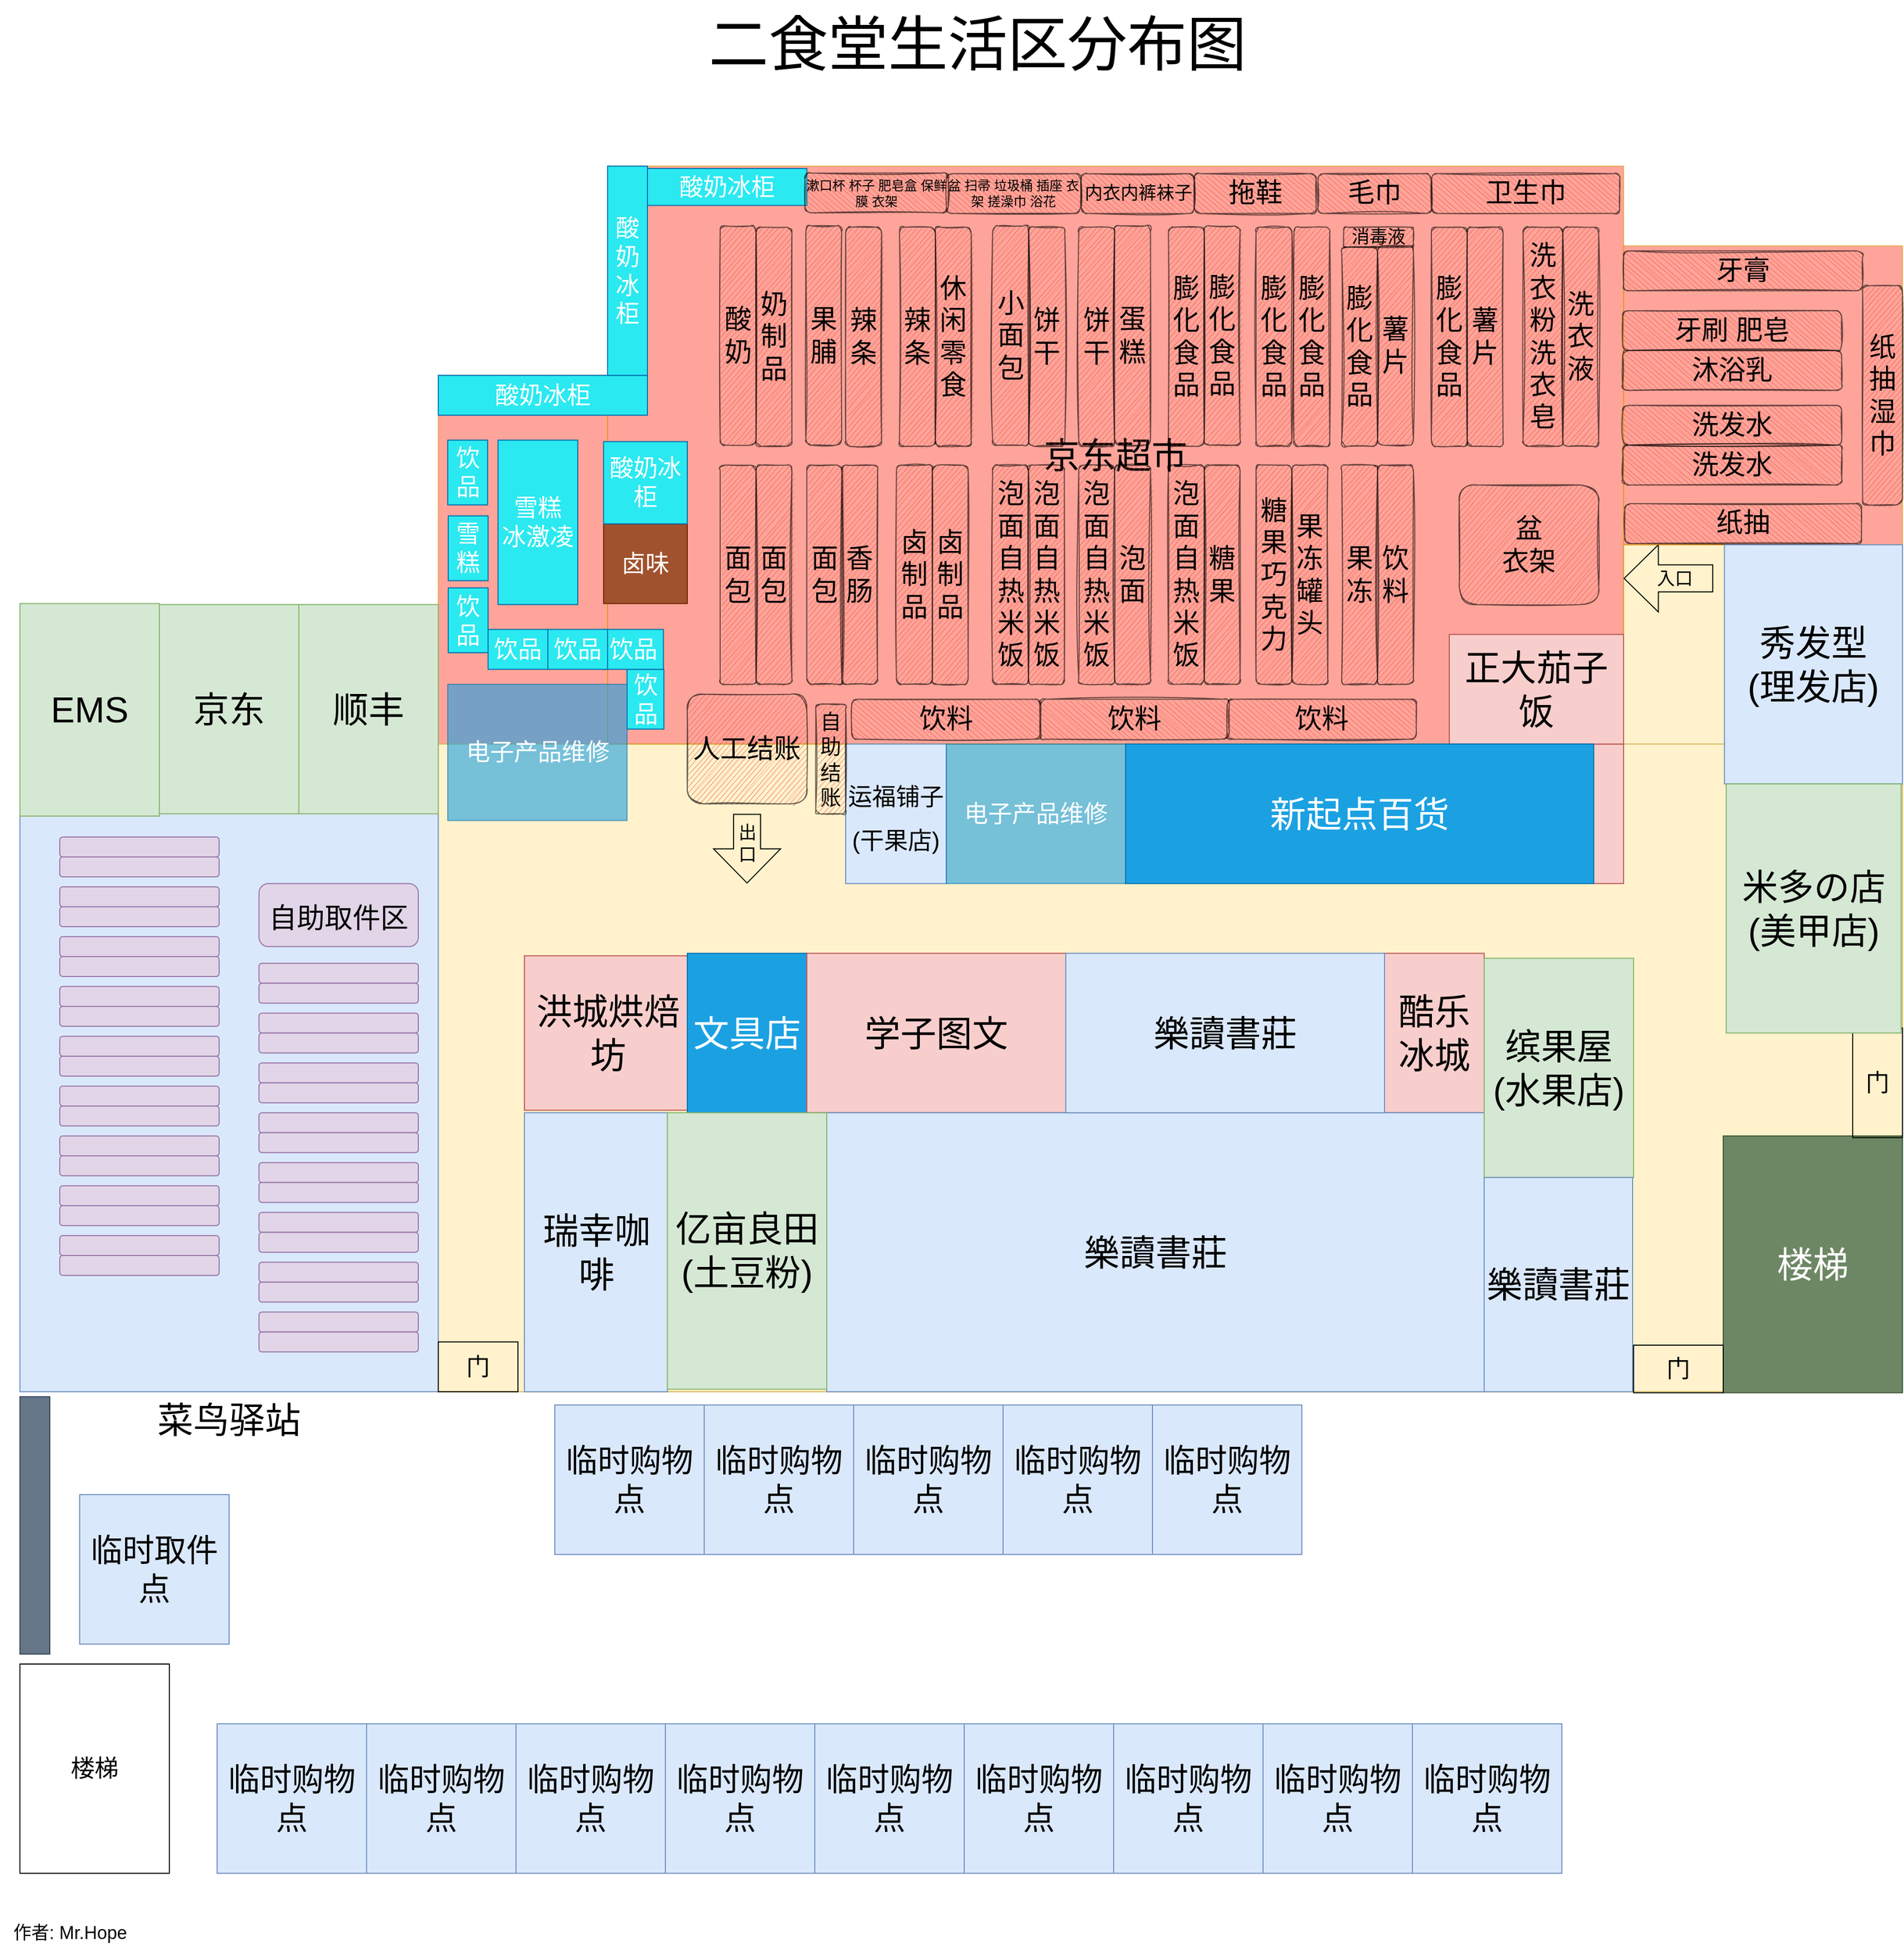 <mxfile version="20.2.7" type="device"><diagram id="ftSBkCilWNvY00WkRWPh" name="第 1 页"><mxGraphModel dx="2418" dy="1368" grid="1" gridSize="10" guides="1" tooltips="1" connect="1" arrows="1" fold="1" page="1" pageScale="1" pageWidth="2000" pageHeight="2000" background="#FFFFFF" math="0" shadow="0"><root><mxCell id="0"/><mxCell id="1" parent="0"/><mxCell id="GO4G7ff1l8cpLPmO6-v7-36" value="" style="rounded=0;whiteSpace=wrap;html=1;fontSize=36;fillColor=#FF6857;strokeColor=#d79b00;opacity=60;" parent="1" vertex="1"><mxGeometry x="480" y="406.72" width="170" height="373.28" as="geometry"/></mxCell><mxCell id="KWFDjnMZD2PbxV3xAg0K-165" value="" style="rounded=0;whiteSpace=wrap;html=1;fillColor=#fff2cc;strokeColor=#d6b656;" parent="1" vertex="1"><mxGeometry x="1670" y="576.72" width="160" height="250" as="geometry"/></mxCell><mxCell id="KWFDjnMZD2PbxV3xAg0K-2" value="" style="rounded=0;whiteSpace=wrap;html=1;fillColor=#fff2cc;strokeColor=#d6b656;" parent="1" vertex="1"><mxGeometry x="480" y="776.72" width="1470" height="650" as="geometry"/></mxCell><mxCell id="KWFDjnMZD2PbxV3xAg0K-3" value="菜鸟驿站" style="rounded=0;whiteSpace=wrap;html=1;fillColor=#dae8fc;strokeColor=#6c8ebf;fontSize=36;labelPosition=center;verticalLabelPosition=bottom;align=center;verticalAlign=top;" parent="1" vertex="1"><mxGeometry x="60" y="640" width="420" height="786.72" as="geometry"/></mxCell><mxCell id="KWFDjnMZD2PbxV3xAg0K-17" value="&lt;font style=&quot;font-size: 28px;&quot;&gt;自助取件区&lt;/font&gt;" style="rounded=1;whiteSpace=wrap;html=1;fontSize=36;fillColor=#e1d5e7;strokeColor=#9673a6;" parent="1" vertex="1"><mxGeometry x="300" y="916.72" width="160" height="63.28" as="geometry"/></mxCell><mxCell id="KWFDjnMZD2PbxV3xAg0K-21" value="" style="rounded=1;whiteSpace=wrap;html=1;fontSize=36;fillColor=#e1d5e7;strokeColor=#9673a6;" parent="1" vertex="1"><mxGeometry x="300" y="996.72" width="160" height="20" as="geometry"/></mxCell><mxCell id="KWFDjnMZD2PbxV3xAg0K-22" value="" style="rounded=1;whiteSpace=wrap;html=1;fontSize=36;fillColor=#e1d5e7;strokeColor=#9673a6;" parent="1" vertex="1"><mxGeometry x="300" y="1016.72" width="160" height="20" as="geometry"/></mxCell><mxCell id="KWFDjnMZD2PbxV3xAg0K-23" value="" style="rounded=1;whiteSpace=wrap;html=1;fontSize=36;fillColor=#e1d5e7;strokeColor=#9673a6;" parent="1" vertex="1"><mxGeometry x="300" y="1046.72" width="160" height="20" as="geometry"/></mxCell><mxCell id="KWFDjnMZD2PbxV3xAg0K-24" value="" style="rounded=1;whiteSpace=wrap;html=1;fontSize=36;fillColor=#e1d5e7;strokeColor=#9673a6;" parent="1" vertex="1"><mxGeometry x="300" y="1066.72" width="160" height="20" as="geometry"/></mxCell><mxCell id="KWFDjnMZD2PbxV3xAg0K-25" value="" style="rounded=1;whiteSpace=wrap;html=1;fontSize=36;fillColor=#e1d5e7;strokeColor=#9673a6;" parent="1" vertex="1"><mxGeometry x="300" y="1096.72" width="160" height="20" as="geometry"/></mxCell><mxCell id="KWFDjnMZD2PbxV3xAg0K-26" value="" style="rounded=1;whiteSpace=wrap;html=1;fontSize=36;fillColor=#e1d5e7;strokeColor=#9673a6;" parent="1" vertex="1"><mxGeometry x="300" y="1116.72" width="160" height="20" as="geometry"/></mxCell><mxCell id="KWFDjnMZD2PbxV3xAg0K-29" value="" style="rounded=1;whiteSpace=wrap;html=1;fontSize=36;fillColor=#e1d5e7;strokeColor=#9673a6;" parent="1" vertex="1"><mxGeometry x="300" y="1146.72" width="160" height="20" as="geometry"/></mxCell><mxCell id="KWFDjnMZD2PbxV3xAg0K-30" value="" style="rounded=1;whiteSpace=wrap;html=1;fontSize=36;fillColor=#e1d5e7;strokeColor=#9673a6;" parent="1" vertex="1"><mxGeometry x="300" y="1166.72" width="160" height="20" as="geometry"/></mxCell><mxCell id="KWFDjnMZD2PbxV3xAg0K-33" value="京东" style="rounded=0;whiteSpace=wrap;html=1;fontSize=36;fillColor=#d5e8d4;strokeColor=#82b366;" parent="1" vertex="1"><mxGeometry x="200" y="636.72" width="140" height="210" as="geometry"/></mxCell><mxCell id="KWFDjnMZD2PbxV3xAg0K-34" value="顺丰" style="rounded=0;whiteSpace=wrap;html=1;fontSize=36;fillColor=#d5e8d4;strokeColor=#82b366;" parent="1" vertex="1"><mxGeometry x="340" y="636.72" width="140" height="210" as="geometry"/></mxCell><mxCell id="KWFDjnMZD2PbxV3xAg0K-36" value="洪城烘焙坊" style="rounded=0;whiteSpace=wrap;html=1;fontSize=36;fillColor=#f8cecc;strokeColor=#b85450;" parent="1" vertex="1"><mxGeometry x="566.5" y="989.22" width="167" height="155" as="geometry"/></mxCell><mxCell id="KWFDjnMZD2PbxV3xAg0K-37" value="瑞幸咖啡" style="rounded=0;whiteSpace=wrap;html=1;fontSize=36;fillColor=#dae8fc;strokeColor=#6c8ebf;" parent="1" vertex="1"><mxGeometry x="566.5" y="1146.72" width="143.5" height="280" as="geometry"/></mxCell><mxCell id="KWFDjnMZD2PbxV3xAg0K-38" value="京东超市" style="rounded=0;whiteSpace=wrap;html=1;fontSize=36;fillColor=#FF6857;strokeColor=#d79b00;opacity=60;" parent="1" vertex="1"><mxGeometry x="650" y="196.72" width="1020" height="580" as="geometry"/></mxCell><mxCell id="KWFDjnMZD2PbxV3xAg0K-39" value="" style="shape=flexArrow;endArrow=classic;html=1;rounded=0;fontSize=36;endWidth=39.259;endSize=11.121;width=27.083;" parent="1" edge="1"><mxGeometry width="50" height="50" relative="1" as="geometry"><mxPoint x="1760" y="610.47" as="sourcePoint"/><mxPoint x="1670" y="610.47" as="targetPoint"/></mxGeometry></mxCell><mxCell id="KWFDjnMZD2PbxV3xAg0K-41" value="入口" style="edgeLabel;html=1;align=center;verticalAlign=middle;resizable=0;points=[];fontSize=18;labelBackgroundColor=none;" parent="KWFDjnMZD2PbxV3xAg0K-39" vertex="1" connectable="0"><mxGeometry x="0.305" relative="1" as="geometry"><mxPoint x="19" as="offset"/></mxGeometry></mxCell><mxCell id="KWFDjnMZD2PbxV3xAg0K-42" value="" style="shape=flexArrow;endArrow=classic;html=1;rounded=0;fontSize=36;endWidth=39.259;endSize=11.121;width=27.083;labelBackgroundColor=none;" parent="1" edge="1"><mxGeometry width="50" height="50" relative="1" as="geometry"><mxPoint x="790" y="846.72" as="sourcePoint"/><mxPoint x="790" y="916.72" as="targetPoint"/></mxGeometry></mxCell><mxCell id="KWFDjnMZD2PbxV3xAg0K-44" value="出&lt;br&gt;口" style="edgeLabel;html=1;align=center;verticalAlign=middle;resizable=0;points=[];fontSize=18;labelBackgroundColor=none;" parent="KWFDjnMZD2PbxV3xAg0K-42" vertex="1" connectable="0"><mxGeometry x="-0.491" y="2" relative="1" as="geometry"><mxPoint x="-2" y="12" as="offset"/></mxGeometry></mxCell><mxCell id="KWFDjnMZD2PbxV3xAg0K-47" value="EMS" style="rounded=0;whiteSpace=wrap;html=1;fontSize=36;fillColor=#d5e8d4;strokeColor=#82b366;" parent="1" vertex="1"><mxGeometry x="60" y="635.72" width="140" height="213.28" as="geometry"/></mxCell><mxCell id="KWFDjnMZD2PbxV3xAg0K-49" value="" style="rounded=1;whiteSpace=wrap;html=1;fontSize=36;fillColor=#e1d5e7;strokeColor=#9673a6;" parent="1" vertex="1"><mxGeometry x="300" y="1196.72" width="160" height="20" as="geometry"/></mxCell><mxCell id="KWFDjnMZD2PbxV3xAg0K-50" value="" style="rounded=1;whiteSpace=wrap;html=1;fontSize=36;fillColor=#e1d5e7;strokeColor=#9673a6;" parent="1" vertex="1"><mxGeometry x="300" y="1216.72" width="160" height="20" as="geometry"/></mxCell><mxCell id="KWFDjnMZD2PbxV3xAg0K-51" value="" style="rounded=1;whiteSpace=wrap;html=1;fontSize=36;fillColor=#e1d5e7;strokeColor=#9673a6;" parent="1" vertex="1"><mxGeometry x="300" y="1246.72" width="160" height="20" as="geometry"/></mxCell><mxCell id="KWFDjnMZD2PbxV3xAg0K-52" value="" style="rounded=1;whiteSpace=wrap;html=1;fontSize=36;fillColor=#e1d5e7;strokeColor=#9673a6;" parent="1" vertex="1"><mxGeometry x="300" y="1266.72" width="160" height="20" as="geometry"/></mxCell><mxCell id="KWFDjnMZD2PbxV3xAg0K-53" value="" style="rounded=1;whiteSpace=wrap;html=1;fontSize=36;fillColor=#e1d5e7;strokeColor=#9673a6;" parent="1" vertex="1"><mxGeometry x="300" y="1296.72" width="160" height="20" as="geometry"/></mxCell><mxCell id="KWFDjnMZD2PbxV3xAg0K-54" value="" style="rounded=1;whiteSpace=wrap;html=1;fontSize=36;fillColor=#e1d5e7;strokeColor=#9673a6;" parent="1" vertex="1"><mxGeometry x="300" y="1316.72" width="160" height="20" as="geometry"/></mxCell><mxCell id="KWFDjnMZD2PbxV3xAg0K-76" value="" style="rounded=1;whiteSpace=wrap;html=1;fontSize=36;fillColor=#e1d5e7;strokeColor=#9673a6;" parent="1" vertex="1"><mxGeometry x="300" y="1346.72" width="160" height="20" as="geometry"/></mxCell><mxCell id="KWFDjnMZD2PbxV3xAg0K-77" value="" style="rounded=1;whiteSpace=wrap;html=1;fontSize=36;fillColor=#e1d5e7;strokeColor=#9673a6;" parent="1" vertex="1"><mxGeometry x="300" y="1366.72" width="160" height="20" as="geometry"/></mxCell><mxCell id="KWFDjnMZD2PbxV3xAg0K-79" value="" style="rounded=1;whiteSpace=wrap;html=1;fontSize=36;fillColor=#e1d5e7;strokeColor=#9673a6;" parent="1" vertex="1"><mxGeometry x="100" y="870" width="160" height="20" as="geometry"/></mxCell><mxCell id="KWFDjnMZD2PbxV3xAg0K-80" value="" style="rounded=1;whiteSpace=wrap;html=1;fontSize=36;fillColor=#e1d5e7;strokeColor=#9673a6;" parent="1" vertex="1"><mxGeometry x="100" y="890" width="160" height="20" as="geometry"/></mxCell><mxCell id="KWFDjnMZD2PbxV3xAg0K-81" value="" style="rounded=1;whiteSpace=wrap;html=1;fontSize=36;fillColor=#e1d5e7;strokeColor=#9673a6;" parent="1" vertex="1"><mxGeometry x="100" y="920" width="160" height="20" as="geometry"/></mxCell><mxCell id="KWFDjnMZD2PbxV3xAg0K-82" value="" style="rounded=1;whiteSpace=wrap;html=1;fontSize=36;fillColor=#e1d5e7;strokeColor=#9673a6;" parent="1" vertex="1"><mxGeometry x="100" y="970" width="160" height="20" as="geometry"/></mxCell><mxCell id="KWFDjnMZD2PbxV3xAg0K-83" value="" style="rounded=1;whiteSpace=wrap;html=1;fontSize=36;fillColor=#e1d5e7;strokeColor=#9673a6;" parent="1" vertex="1"><mxGeometry x="100" y="990" width="160" height="20" as="geometry"/></mxCell><mxCell id="KWFDjnMZD2PbxV3xAg0K-84" value="" style="rounded=1;whiteSpace=wrap;html=1;fontSize=36;fillColor=#e1d5e7;strokeColor=#9673a6;" parent="1" vertex="1"><mxGeometry x="100" y="1020" width="160" height="20" as="geometry"/></mxCell><mxCell id="KWFDjnMZD2PbxV3xAg0K-85" value="" style="rounded=1;whiteSpace=wrap;html=1;fontSize=36;fillColor=#e1d5e7;strokeColor=#9673a6;" parent="1" vertex="1"><mxGeometry x="100" y="1040" width="160" height="20" as="geometry"/></mxCell><mxCell id="KWFDjnMZD2PbxV3xAg0K-86" value="" style="rounded=1;whiteSpace=wrap;html=1;fontSize=36;fillColor=#e1d5e7;strokeColor=#9673a6;" parent="1" vertex="1"><mxGeometry x="100" y="1070" width="160" height="20" as="geometry"/></mxCell><mxCell id="KWFDjnMZD2PbxV3xAg0K-87" value="" style="rounded=1;whiteSpace=wrap;html=1;fontSize=36;fillColor=#e1d5e7;strokeColor=#9673a6;" parent="1" vertex="1"><mxGeometry x="100" y="1090" width="160" height="20" as="geometry"/></mxCell><mxCell id="KWFDjnMZD2PbxV3xAg0K-89" value="" style="rounded=1;whiteSpace=wrap;html=1;fontSize=36;fillColor=#e1d5e7;strokeColor=#9673a6;" parent="1" vertex="1"><mxGeometry x="100" y="940" width="160" height="20" as="geometry"/></mxCell><mxCell id="KWFDjnMZD2PbxV3xAg0K-90" value="" style="rounded=1;whiteSpace=wrap;html=1;fontSize=36;fillColor=#e1d5e7;strokeColor=#9673a6;" parent="1" vertex="1"><mxGeometry x="100" y="1120" width="160" height="20" as="geometry"/></mxCell><mxCell id="KWFDjnMZD2PbxV3xAg0K-91" value="" style="rounded=1;whiteSpace=wrap;html=1;fontSize=36;fillColor=#e1d5e7;strokeColor=#9673a6;" parent="1" vertex="1"><mxGeometry x="100" y="1140" width="160" height="20" as="geometry"/></mxCell><mxCell id="KWFDjnMZD2PbxV3xAg0K-92" value="" style="rounded=1;whiteSpace=wrap;html=1;fontSize=36;fillColor=#e1d5e7;strokeColor=#9673a6;" parent="1" vertex="1"><mxGeometry x="100" y="1170" width="160" height="20" as="geometry"/></mxCell><mxCell id="KWFDjnMZD2PbxV3xAg0K-93" value="" style="rounded=1;whiteSpace=wrap;html=1;fontSize=36;fillColor=#e1d5e7;strokeColor=#9673a6;" parent="1" vertex="1"><mxGeometry x="100" y="1190" width="160" height="20" as="geometry"/></mxCell><mxCell id="KWFDjnMZD2PbxV3xAg0K-94" value="" style="rounded=1;whiteSpace=wrap;html=1;fontSize=36;fillColor=#e1d5e7;strokeColor=#9673a6;" parent="1" vertex="1"><mxGeometry x="100" y="1220" width="160" height="20" as="geometry"/></mxCell><mxCell id="KWFDjnMZD2PbxV3xAg0K-95" value="" style="rounded=1;whiteSpace=wrap;html=1;fontSize=36;fillColor=#e1d5e7;strokeColor=#9673a6;" parent="1" vertex="1"><mxGeometry x="100" y="1240" width="160" height="20" as="geometry"/></mxCell><mxCell id="KWFDjnMZD2PbxV3xAg0K-96" value="" style="rounded=1;whiteSpace=wrap;html=1;fontSize=36;fillColor=#e1d5e7;strokeColor=#9673a6;" parent="1" vertex="1"><mxGeometry x="100" y="1270" width="160" height="20" as="geometry"/></mxCell><mxCell id="KWFDjnMZD2PbxV3xAg0K-97" value="" style="rounded=1;whiteSpace=wrap;html=1;fontSize=36;fillColor=#e1d5e7;strokeColor=#9673a6;" parent="1" vertex="1"><mxGeometry x="100" y="1290" width="160" height="20" as="geometry"/></mxCell><mxCell id="KWFDjnMZD2PbxV3xAg0K-117" value="&lt;font style=&quot;font-size: 18px;&quot;&gt;消毒液&lt;/font&gt;" style="rounded=1;whiteSpace=wrap;html=1;shadow=0;glass=0;sketch=1;fillStyle=auto;fontSize=18;fontColor=none;fillColor=#E85642;gradientColor=none;opacity=60;" parent="1" vertex="1"><mxGeometry x="1389" y="257.97" width="70" height="20" as="geometry"/></mxCell><mxCell id="KWFDjnMZD2PbxV3xAg0K-118" value="膨化食品" style="rounded=1;whiteSpace=wrap;html=1;shadow=0;glass=0;sketch=1;fillStyle=auto;fontSize=27;fontColor=none;fillColor=#E85642;gradientColor=none;opacity=60;" parent="1" vertex="1"><mxGeometry x="1301" y="257.97" width="36" height="220" as="geometry"/></mxCell><mxCell id="KWFDjnMZD2PbxV3xAg0K-128" value="" style="rounded=0;whiteSpace=wrap;html=1;fontSize=36;fillColor=#FF6857;strokeColor=#d79b00;opacity=60;" parent="1" vertex="1"><mxGeometry x="1670" y="276.72" width="280" height="300" as="geometry"/></mxCell><mxCell id="KWFDjnMZD2PbxV3xAg0K-131" value="纸抽" style="rounded=1;whiteSpace=wrap;html=1;shadow=0;glass=0;sketch=1;fillStyle=auto;fontSize=27;fontColor=none;fillColor=#E85642;gradientColor=none;opacity=60;rotation=90;horizontal=0;" parent="1" vertex="1"><mxGeometry x="1770" y="436.72" width="40" height="237.5" as="geometry"/></mxCell><mxCell id="KWFDjnMZD2PbxV3xAg0K-133" value="牙膏" style="rounded=1;whiteSpace=wrap;html=1;shadow=0;glass=0;sketch=1;fillStyle=auto;fontSize=27;fontColor=none;fillColor=#E85642;gradientColor=none;opacity=60;rotation=90;horizontal=0;" parent="1" vertex="1"><mxGeometry x="1770" y="181.72" width="40" height="240" as="geometry"/></mxCell><mxCell id="KWFDjnMZD2PbxV3xAg0K-134" value="洗发水" style="rounded=1;whiteSpace=wrap;html=1;shadow=0;glass=0;sketch=1;fillStyle=auto;fontSize=27;fontColor=none;fillColor=#E85642;gradientColor=none;opacity=60;rotation=90;horizontal=0;" parent="1" vertex="1"><mxGeometry x="1759" y="386.72" width="40" height="220" as="geometry"/></mxCell><mxCell id="KWFDjnMZD2PbxV3xAg0K-137" value="纸抽 湿巾" style="rounded=1;whiteSpace=wrap;html=1;shadow=0;glass=0;sketch=1;fillStyle=auto;fontSize=27;fontColor=none;fillColor=#E85642;gradientColor=none;opacity=60;" parent="1" vertex="1"><mxGeometry x="1910" y="316.72" width="40" height="220" as="geometry"/></mxCell><mxCell id="KWFDjnMZD2PbxV3xAg0K-139" value="卫生巾" style="rounded=1;whiteSpace=wrap;html=1;shadow=0;glass=0;sketch=1;fillStyle=auto;fontSize=27;fontColor=none;fillColor=#E85642;gradientColor=none;opacity=60;rotation=90;horizontal=0;" parent="1" vertex="1"><mxGeometry x="1551.73" y="130" width="40" height="188.44" as="geometry"/></mxCell><mxCell id="KWFDjnMZD2PbxV3xAg0K-140" value="毛巾" style="rounded=1;whiteSpace=wrap;html=1;shadow=0;glass=0;sketch=1;fillStyle=auto;fontSize=27;fontColor=none;fillColor=#E85642;gradientColor=none;opacity=60;rotation=90;horizontal=0;" parent="1" vertex="1"><mxGeometry x="1400" y="167.34" width="40" height="113.75" as="geometry"/></mxCell><mxCell id="KWFDjnMZD2PbxV3xAg0K-141" value="盆 扫帚 垃圾桶 插座 衣架 搓澡巾 浴花" style="rounded=1;whiteSpace=wrap;html=1;shadow=0;glass=0;sketch=1;fillStyle=auto;fontSize=13;fontColor=none;fillColor=#E85642;gradientColor=none;opacity=60;rotation=90;horizontal=0;" parent="1" vertex="1"><mxGeometry x="1037.5" y="156.88" width="40" height="134.68" as="geometry"/></mxCell><mxCell id="KWFDjnMZD2PbxV3xAg0K-143" value="饮料" style="rounded=1;whiteSpace=wrap;html=1;shadow=0;glass=0;sketch=1;fillStyle=auto;fontSize=27;fontColor=none;fillColor=#E85642;gradientColor=none;opacity=60;rotation=90;horizontal=0;" parent="1" vertex="1"><mxGeometry x="970" y="656.72" width="40" height="190" as="geometry"/></mxCell><mxCell id="KWFDjnMZD2PbxV3xAg0K-150" value="&lt;font style=&quot;font-size: 36px;&quot;&gt;文具店&lt;/font&gt;" style="rounded=0;whiteSpace=wrap;html=1;labelBackgroundColor=none;fontSize=36;fillColor=#1ba1e2;strokeColor=#006EAF;arcSize=29;fontColor=#ffffff;" parent="1" vertex="1"><mxGeometry x="730" y="986.72" width="120" height="160" as="geometry"/></mxCell><mxCell id="KWFDjnMZD2PbxV3xAg0K-151" value="&lt;font style=&quot;font-size: 36px;&quot;&gt;学子图文&lt;/font&gt;" style="rounded=0;whiteSpace=wrap;html=1;labelBackgroundColor=none;fontSize=36;fillColor=#f8cecc;strokeColor=#b85450;arcSize=29;" parent="1" vertex="1"><mxGeometry x="850" y="986.72" width="260" height="160" as="geometry"/></mxCell><mxCell id="KWFDjnMZD2PbxV3xAg0K-152" value="&lt;font style=&quot;font-size: 36px;&quot;&gt;酷乐冰城&lt;/font&gt;" style="rounded=0;whiteSpace=wrap;html=1;labelBackgroundColor=none;fontSize=36;fillColor=#f8cecc;strokeColor=#b85450;arcSize=29;" parent="1" vertex="1"><mxGeometry x="1430" y="986.72" width="100" height="160" as="geometry"/></mxCell><mxCell id="KWFDjnMZD2PbxV3xAg0K-153" value="&lt;font style=&quot;font-size: 36px;&quot;&gt;秀发型&lt;br&gt;(理发店)&lt;br&gt;&lt;/font&gt;" style="rounded=0;whiteSpace=wrap;html=1;labelBackgroundColor=none;fontSize=36;fillColor=#dae8fc;strokeColor=#6c8ebf;arcSize=29;" parent="1" vertex="1"><mxGeometry x="1771.25" y="576.72" width="178.75" height="240" as="geometry"/></mxCell><mxCell id="KWFDjnMZD2PbxV3xAg0K-154" value="楼梯" style="rounded=0;whiteSpace=wrap;html=1;labelBackgroundColor=none;fontSize=36;fillColor=#6d8764;strokeColor=#3A5431;arcSize=29;fontColor=#ffffff;" parent="1" vertex="1"><mxGeometry x="1770" y="1170" width="180" height="257.72" as="geometry"/></mxCell><mxCell id="KWFDjnMZD2PbxV3xAg0K-155" value="樂讀書莊" style="rounded=0;whiteSpace=wrap;html=1;labelBackgroundColor=none;fontSize=36;fillColor=#dae8fc;strokeColor=#6c8ebf;" parent="1" vertex="1"><mxGeometry x="870" y="1146.72" width="660" height="280" as="geometry"/></mxCell><mxCell id="KWFDjnMZD2PbxV3xAg0K-156" value="樂讀書莊" style="rounded=0;whiteSpace=wrap;html=1;labelBackgroundColor=none;fontSize=36;fillColor=#dae8fc;strokeColor=#6c8ebf;" parent="1" vertex="1"><mxGeometry x="1110" y="986.72" width="320" height="160" as="geometry"/></mxCell><mxCell id="KWFDjnMZD2PbxV3xAg0K-157" value="&lt;font style=&quot;font-size: 24px;&quot;&gt;运福铺子&lt;br&gt;(干果店)&lt;/font&gt;" style="rounded=0;whiteSpace=wrap;html=1;labelBackgroundColor=none;fontSize=36;fillColor=#dae8fc;strokeColor=#6c8ebf;" parent="1" vertex="1"><mxGeometry x="889" y="776.72" width="101" height="140" as="geometry"/></mxCell><mxCell id="KWFDjnMZD2PbxV3xAg0K-158" value="&lt;font style=&quot;font-size: 36px;&quot;&gt;缤果屋&lt;br&gt;(水果店)&lt;br&gt;&lt;/font&gt;" style="rounded=0;whiteSpace=wrap;html=1;labelBackgroundColor=none;fontSize=36;fillColor=#d5e8d4;strokeColor=#82b366;arcSize=29;" parent="1" vertex="1"><mxGeometry x="1530" y="991.72" width="150" height="220" as="geometry"/></mxCell><mxCell id="KWFDjnMZD2PbxV3xAg0K-160" value="雪糕&lt;br style=&quot;font-size: 24px;&quot;&gt;冰激凌" style="rounded=0;whiteSpace=wrap;html=1;shadow=0;glass=0;sketch=0;fillStyle=auto;fontSize=24;fontColor=#ffffff;fillColor=#2BE9F0;strokeColor=#006EAF;" parent="1" vertex="1"><mxGeometry x="540" y="471.72" width="80" height="165" as="geometry"/></mxCell><mxCell id="KWFDjnMZD2PbxV3xAg0K-166" value="酸奶冰柜" style="rounded=0;whiteSpace=wrap;html=1;shadow=0;glass=0;sketch=0;fillStyle=auto;fontSize=24;fontColor=#ffffff;fillColor=#2BE9F0;strokeColor=#006EAF;" parent="1" vertex="1"><mxGeometry x="480" y="406.72" width="210" height="40" as="geometry"/></mxCell><mxCell id="KWFDjnMZD2PbxV3xAg0K-167" value="酸奶冰柜" style="rounded=0;whiteSpace=wrap;html=1;shadow=0;glass=0;sketch=0;fillStyle=auto;fontSize=24;fontColor=#ffffff;fillColor=#2BE9F0;strokeColor=#006EAF;" parent="1" vertex="1"><mxGeometry x="690" y="199.1" width="160" height="37" as="geometry"/></mxCell><mxCell id="KWFDjnMZD2PbxV3xAg0K-168" value="洗衣液" style="rounded=1;whiteSpace=wrap;html=1;shadow=0;glass=0;sketch=1;fillStyle=auto;fontSize=27;fontColor=none;fillColor=#E85642;gradientColor=none;opacity=60;" parent="1" vertex="1"><mxGeometry x="1609" y="257.97" width="36" height="220" as="geometry"/></mxCell><mxCell id="KWFDjnMZD2PbxV3xAg0K-170" value="盆&lt;br&gt;衣架" style="rounded=1;whiteSpace=wrap;html=1;shadow=0;glass=0;sketch=1;fillStyle=auto;fontSize=27;fontColor=none;fillColor=#E85642;gradientColor=none;opacity=60;" parent="1" vertex="1"><mxGeometry x="1505" y="516.72" width="140" height="120" as="geometry"/></mxCell><mxCell id="KWFDjnMZD2PbxV3xAg0K-172" value="&lt;font style=&quot;font-size: 24px;&quot;&gt;电子产品维修&lt;/font&gt;" style="rounded=0;whiteSpace=wrap;html=1;labelBackgroundColor=none;fontSize=24;fillColor=#1ba1e2;opacity=60;strokeColor=#006EAF;arcSize=29;fontColor=#ffffff;" parent="1" vertex="1"><mxGeometry x="990" y="776.72" width="180" height="140" as="geometry"/></mxCell><mxCell id="KWFDjnMZD2PbxV3xAg0K-173" value="亿亩良田&lt;br&gt;(土豆粉)" style="rounded=0;whiteSpace=wrap;html=1;fontSize=36;fillColor=#d5e8d4;strokeColor=#82b366;" parent="1" vertex="1"><mxGeometry x="710" y="1146.72" width="160" height="277.5" as="geometry"/></mxCell><mxCell id="KWFDjnMZD2PbxV3xAg0K-175" value="&lt;font style=&quot;font-size: 60px;&quot;&gt;二食堂生活区分布图&lt;/font&gt;" style="text;html=1;resizable=0;autosize=1;align=center;verticalAlign=middle;points=[];fillColor=none;strokeColor=none;rounded=0;fontSize=36;" parent="1" vertex="1"><mxGeometry x="741" y="30" width="560" height="90" as="geometry"/></mxCell><mxCell id="KWFDjnMZD2PbxV3xAg0K-183" value="&lt;font style=&quot;font-size: 32px;&quot;&gt;临时购物点&lt;/font&gt;" style="rounded=0;whiteSpace=wrap;html=1;labelBackgroundColor=none;fontSize=24;fillColor=#dae8fc;strokeColor=#6c8ebf;" parent="1" vertex="1"><mxGeometry x="258" y="1760" width="150" height="150" as="geometry"/></mxCell><mxCell id="KWFDjnMZD2PbxV3xAg0K-192" value="门" style="rounded=0;whiteSpace=wrap;html=1;glass=1;labelBackgroundColor=none;sketch=0;fontSize=24;fillColor=none;" parent="1" vertex="1"><mxGeometry x="1900" y="1061.72" width="50" height="110" as="geometry"/></mxCell><mxCell id="KWFDjnMZD2PbxV3xAg0K-193" value="门" style="rounded=0;whiteSpace=wrap;html=1;glass=1;labelBackgroundColor=none;sketch=0;fontSize=24;fillColor=none;" parent="1" vertex="1"><mxGeometry x="1680" y="1380" width="90" height="47.72" as="geometry"/></mxCell><mxCell id="KWFDjnMZD2PbxV3xAg0K-194" value="门" style="rounded=0;whiteSpace=wrap;html=1;glass=1;labelBackgroundColor=none;sketch=0;fontSize=24;fillColor=none;" parent="1" vertex="1"><mxGeometry x="480" y="1376.72" width="80" height="50" as="geometry"/></mxCell><mxCell id="KWFDjnMZD2PbxV3xAg0K-195" value="楼梯" style="rounded=0;whiteSpace=wrap;html=1;glass=1;labelBackgroundColor=none;sketch=0;fontSize=24;fillColor=none;" parent="1" vertex="1"><mxGeometry x="60" y="1700" width="150" height="210" as="geometry"/></mxCell><mxCell id="KWFDjnMZD2PbxV3xAg0K-197" value="" style="rounded=0;whiteSpace=wrap;html=1;glass=0;labelBackgroundColor=none;sketch=0;fontSize=24;fillColor=#647687;fontColor=#ffffff;strokeColor=#314354;" parent="1" vertex="1"><mxGeometry x="60" y="1431.72" width="30" height="258.28" as="geometry"/></mxCell><mxCell id="KWFDjnMZD2PbxV3xAg0K-203" value="&lt;span style=&quot;font-size: 32px;&quot;&gt;临时购物点&lt;/span&gt;" style="rounded=0;whiteSpace=wrap;html=1;labelBackgroundColor=none;fontSize=24;fillColor=#dae8fc;strokeColor=#6c8ebf;" parent="1" vertex="1"><mxGeometry x="408" y="1760" width="150" height="150" as="geometry"/></mxCell><mxCell id="KWFDjnMZD2PbxV3xAg0K-204" value="&lt;span style=&quot;font-size: 32px;&quot;&gt;临时购物点&lt;/span&gt;" style="rounded=0;whiteSpace=wrap;html=1;labelBackgroundColor=none;fontSize=24;fillColor=#dae8fc;strokeColor=#6c8ebf;" parent="1" vertex="1"><mxGeometry x="558" y="1760" width="150" height="150" as="geometry"/></mxCell><mxCell id="KWFDjnMZD2PbxV3xAg0K-205" value="&lt;span style=&quot;font-size: 32px;&quot;&gt;临时购物点&lt;/span&gt;" style="rounded=0;whiteSpace=wrap;html=1;labelBackgroundColor=none;fontSize=24;fillColor=#dae8fc;strokeColor=#6c8ebf;" parent="1" vertex="1"><mxGeometry x="708" y="1760" width="150" height="150" as="geometry"/></mxCell><mxCell id="KWFDjnMZD2PbxV3xAg0K-206" value="&lt;span style=&quot;font-size: 32px;&quot;&gt;临时购物点&lt;/span&gt;" style="rounded=0;whiteSpace=wrap;html=1;labelBackgroundColor=none;fontSize=24;fillColor=#dae8fc;strokeColor=#6c8ebf;" parent="1" vertex="1"><mxGeometry x="858" y="1760" width="150" height="150" as="geometry"/></mxCell><mxCell id="KWFDjnMZD2PbxV3xAg0K-207" value="&lt;span style=&quot;font-size: 32px;&quot;&gt;临时购物点&lt;/span&gt;" style="rounded=0;whiteSpace=wrap;html=1;labelBackgroundColor=none;fontSize=24;fillColor=#dae8fc;strokeColor=#6c8ebf;" parent="1" vertex="1"><mxGeometry x="1008" y="1760" width="150" height="150" as="geometry"/></mxCell><mxCell id="KWFDjnMZD2PbxV3xAg0K-208" value="&lt;span style=&quot;font-size: 32px;&quot;&gt;临时购物点&lt;/span&gt;" style="rounded=0;whiteSpace=wrap;html=1;labelBackgroundColor=none;fontSize=24;fillColor=#dae8fc;strokeColor=#6c8ebf;" parent="1" vertex="1"><mxGeometry x="1158" y="1760" width="150" height="150" as="geometry"/></mxCell><mxCell id="KWFDjnMZD2PbxV3xAg0K-209" value="&lt;span style=&quot;font-size: 32px;&quot;&gt;临时购物点&lt;/span&gt;" style="rounded=0;whiteSpace=wrap;html=1;labelBackgroundColor=none;fontSize=24;fillColor=#dae8fc;strokeColor=#6c8ebf;" parent="1" vertex="1"><mxGeometry x="1308" y="1760" width="150" height="150" as="geometry"/></mxCell><mxCell id="KWFDjnMZD2PbxV3xAg0K-210" value="&lt;span style=&quot;font-size: 32px;&quot;&gt;临时购物点&lt;/span&gt;" style="rounded=0;whiteSpace=wrap;html=1;labelBackgroundColor=none;fontSize=24;fillColor=#dae8fc;strokeColor=#6c8ebf;" parent="1" vertex="1"><mxGeometry x="1458" y="1760" width="150" height="150" as="geometry"/></mxCell><mxCell id="GO4G7ff1l8cpLPmO6-v7-1" value="米多の店&lt;br&gt;(美甲店)" style="rounded=0;whiteSpace=wrap;html=1;labelBackgroundColor=none;fontSize=36;fillColor=#d5e8d4;strokeColor=#82b366;arcSize=29;" parent="1" vertex="1"><mxGeometry x="1773" y="816.72" width="175.63" height="250" as="geometry"/></mxCell><mxCell id="GO4G7ff1l8cpLPmO6-v7-2" value="" style="rounded=0;whiteSpace=wrap;html=1;fontSize=36;fillColor=#f8cecc;strokeColor=#b85450;" parent="1" vertex="1"><mxGeometry x="1640" y="776.72" width="30" height="140" as="geometry"/></mxCell><mxCell id="KWFDjnMZD2PbxV3xAg0K-146" value="正大茄子饭" style="rounded=0;whiteSpace=wrap;html=1;fontSize=36;fillColor=#f8cecc;strokeColor=#b85450;" parent="1" vertex="1"><mxGeometry x="1495" y="666.72" width="175" height="110" as="geometry"/></mxCell><mxCell id="GO4G7ff1l8cpLPmO6-v7-4" value="洗发水" style="rounded=1;whiteSpace=wrap;html=1;shadow=0;glass=0;sketch=1;fillStyle=auto;fontSize=27;fontColor=none;fillColor=#E85642;gradientColor=none;opacity=60;rotation=90;horizontal=0;" parent="1" vertex="1"><mxGeometry x="1759" y="346.72" width="40" height="220" as="geometry"/></mxCell><mxCell id="GO4G7ff1l8cpLPmO6-v7-5" value="沐浴乳" style="rounded=1;whiteSpace=wrap;html=1;shadow=0;glass=0;sketch=1;fillStyle=auto;fontSize=27;fontColor=none;fillColor=#E85642;gradientColor=none;opacity=60;rotation=90;horizontal=0;" parent="1" vertex="1"><mxGeometry x="1759" y="291.72" width="40" height="220" as="geometry"/></mxCell><mxCell id="GO4G7ff1l8cpLPmO6-v7-6" value="牙刷 肥皂" style="rounded=1;whiteSpace=wrap;html=1;shadow=0;glass=0;sketch=1;fillStyle=auto;fontSize=27;fontColor=none;fillColor=#E85642;gradientColor=none;opacity=60;rotation=90;horizontal=0;" parent="1" vertex="1"><mxGeometry x="1759" y="251.72" width="40" height="220" as="geometry"/></mxCell><mxCell id="GO4G7ff1l8cpLPmO6-v7-7" value="洗衣粉洗衣皂" style="rounded=1;whiteSpace=wrap;html=1;shadow=0;glass=0;sketch=1;fillStyle=auto;fontSize=27;fontColor=none;fillColor=#E85642;gradientColor=none;opacity=60;aspect=fixed;" parent="1" vertex="1"><mxGeometry x="1569" y="257.97" width="40" height="220" as="geometry"/></mxCell><mxCell id="GO4G7ff1l8cpLPmO6-v7-8" value="薯片" style="rounded=1;whiteSpace=wrap;html=1;shadow=0;glass=0;sketch=1;fillStyle=auto;fontSize=27;fontColor=none;fillColor=#E85642;gradientColor=none;opacity=60;" parent="1" vertex="1"><mxGeometry x="1513" y="257.97" width="36" height="220" as="geometry"/></mxCell><mxCell id="GO4G7ff1l8cpLPmO6-v7-9" value="膨化食品" style="rounded=1;whiteSpace=wrap;html=1;shadow=0;glass=0;sketch=1;fillStyle=auto;fontSize=27;fontColor=none;fillColor=#E85642;gradientColor=none;opacity=60;" parent="1" vertex="1"><mxGeometry x="1477" y="257.97" width="36" height="220" as="geometry"/></mxCell><mxCell id="GO4G7ff1l8cpLPmO6-v7-10" value="薯片" style="rounded=1;whiteSpace=wrap;html=1;shadow=0;glass=0;sketch=1;fillStyle=auto;fontSize=27;fontColor=none;fillColor=#E85642;gradientColor=none;opacity=60;" parent="1" vertex="1"><mxGeometry x="1423" y="276.72" width="36" height="200" as="geometry"/></mxCell><mxCell id="GO4G7ff1l8cpLPmO6-v7-11" value="膨化食品" style="rounded=1;whiteSpace=wrap;html=1;shadow=0;glass=0;sketch=1;fillStyle=auto;fontSize=27;fontColor=none;fillColor=#E85642;gradientColor=none;opacity=60;" parent="1" vertex="1"><mxGeometry x="1387" y="277.97" width="36" height="200" as="geometry"/></mxCell><mxCell id="GO4G7ff1l8cpLPmO6-v7-13" value="膨化食品" style="rounded=1;whiteSpace=wrap;html=1;shadow=0;glass=0;sketch=1;fillStyle=auto;fontSize=27;fontColor=none;fillColor=#E85642;gradientColor=none;opacity=60;" parent="1" vertex="1"><mxGeometry x="1339" y="257.97" width="36" height="220" as="geometry"/></mxCell><mxCell id="GO4G7ff1l8cpLPmO6-v7-14" value="膨化食品" style="rounded=1;whiteSpace=wrap;html=1;shadow=0;glass=0;sketch=1;fillStyle=auto;fontSize=27;fontColor=none;fillColor=#E85642;gradientColor=none;opacity=60;" parent="1" vertex="1"><mxGeometry x="1249" y="256.72" width="36" height="220" as="geometry"/></mxCell><mxCell id="GO4G7ff1l8cpLPmO6-v7-16" value="拖鞋" style="rounded=1;whiteSpace=wrap;html=1;shadow=0;glass=0;sketch=1;fillStyle=auto;fontSize=27;fontColor=none;fillColor=#E85642;gradientColor=none;opacity=60;rotation=90;horizontal=0;" parent="1" vertex="1"><mxGeometry x="1280" y="162.97" width="40" height="122.5" as="geometry"/></mxCell><mxCell id="GO4G7ff1l8cpLPmO6-v7-17" value="内衣内裤袜子" style="rounded=1;whiteSpace=wrap;html=1;shadow=0;glass=0;sketch=1;fillStyle=auto;fontSize=18;fontColor=none;fillColor=#E85642;gradientColor=none;opacity=60;rotation=90;horizontal=0;" parent="1" vertex="1"><mxGeometry x="1162.38" y="167.35" width="40" height="113.75" as="geometry"/></mxCell><mxCell id="GO4G7ff1l8cpLPmO6-v7-18" value="膨化食品" style="rounded=1;whiteSpace=wrap;html=1;shadow=0;glass=0;sketch=1;fillStyle=auto;fontSize=27;fontColor=none;fillColor=#E85642;gradientColor=none;opacity=60;" parent="1" vertex="1"><mxGeometry x="1213" y="257.97" width="36" height="220" as="geometry"/></mxCell><mxCell id="GO4G7ff1l8cpLPmO6-v7-19" value="蛋糕" style="rounded=1;whiteSpace=wrap;html=1;shadow=0;glass=0;sketch=1;fillStyle=auto;fontSize=27;fontColor=none;fillColor=#E85642;gradientColor=none;opacity=60;" parent="1" vertex="1"><mxGeometry x="1159" y="256.72" width="36" height="220" as="geometry"/></mxCell><mxCell id="GO4G7ff1l8cpLPmO6-v7-20" value="饼干" style="rounded=1;whiteSpace=wrap;html=1;shadow=0;glass=0;sketch=1;fillStyle=auto;fontSize=27;fontColor=none;fillColor=#E85642;gradientColor=none;opacity=60;" parent="1" vertex="1"><mxGeometry x="1123" y="257.97" width="36" height="220" as="geometry"/></mxCell><mxCell id="GO4G7ff1l8cpLPmO6-v7-21" value="饼干" style="rounded=1;whiteSpace=wrap;html=1;shadow=0;glass=0;sketch=1;fillStyle=auto;fontSize=27;fontColor=none;fillColor=#E85642;gradientColor=none;opacity=60;" parent="1" vertex="1"><mxGeometry x="1073" y="257.97" width="36" height="220" as="geometry"/></mxCell><mxCell id="GO4G7ff1l8cpLPmO6-v7-22" value="小面包" style="rounded=1;whiteSpace=wrap;html=1;shadow=0;glass=0;sketch=1;fillStyle=auto;fontSize=27;fontColor=none;fillColor=#E85642;gradientColor=none;opacity=60;" parent="1" vertex="1"><mxGeometry x="1036.5" y="256.72" width="36" height="220" as="geometry"/></mxCell><mxCell id="GO4G7ff1l8cpLPmO6-v7-23" value="休闲零食" style="rounded=1;whiteSpace=wrap;html=1;shadow=0;glass=0;sketch=1;fillStyle=auto;fontSize=27;fontColor=none;fillColor=#E85642;gradientColor=none;opacity=60;" parent="1" vertex="1"><mxGeometry x="979" y="257.97" width="36" height="220" as="geometry"/></mxCell><mxCell id="GO4G7ff1l8cpLPmO6-v7-24" value="辣条" style="rounded=1;whiteSpace=wrap;html=1;shadow=0;glass=0;sketch=1;fillStyle=auto;fontSize=27;fontColor=none;fillColor=#E85642;gradientColor=none;opacity=60;" parent="1" vertex="1"><mxGeometry x="943" y="257.97" width="36" height="220" as="geometry"/></mxCell><mxCell id="GO4G7ff1l8cpLPmO6-v7-25" value="辣条" style="rounded=1;whiteSpace=wrap;html=1;shadow=0;glass=0;sketch=1;fillStyle=auto;fontSize=27;fontColor=none;fillColor=#E85642;gradientColor=none;opacity=60;" parent="1" vertex="1"><mxGeometry x="889" y="257.97" width="36" height="220" as="geometry"/></mxCell><mxCell id="GO4G7ff1l8cpLPmO6-v7-26" value="漱口杯 杯子 肥皂盒 保鲜膜 衣架" style="rounded=1;whiteSpace=wrap;html=1;shadow=0;glass=0;sketch=1;fillStyle=auto;fontSize=13;fontColor=none;fillColor=#E85642;gradientColor=none;opacity=60;rotation=90;horizontal=0;" parent="1" vertex="1"><mxGeometry x="900" y="151.72" width="40" height="143.75" as="geometry"/></mxCell><mxCell id="GO4G7ff1l8cpLPmO6-v7-27" value="果脯" style="rounded=1;whiteSpace=wrap;html=1;shadow=0;glass=0;sketch=1;fillStyle=auto;fontSize=27;fontColor=none;fillColor=#E85642;gradientColor=none;opacity=60;" parent="1" vertex="1"><mxGeometry x="849" y="256.72" width="36" height="220" as="geometry"/></mxCell><mxCell id="GO4G7ff1l8cpLPmO6-v7-28" value="奶制品" style="rounded=1;whiteSpace=wrap;html=1;shadow=0;glass=0;sketch=1;fillStyle=auto;fontSize=27;fontColor=none;fillColor=#E85642;gradientColor=none;opacity=60;" parent="1" vertex="1"><mxGeometry x="799" y="257.97" width="36" height="220" as="geometry"/></mxCell><mxCell id="GO4G7ff1l8cpLPmO6-v7-30" value="酸奶" style="rounded=1;whiteSpace=wrap;html=1;shadow=0;glass=0;sketch=1;fillStyle=auto;fontSize=27;fontColor=none;fillColor=#E85642;gradientColor=none;opacity=60;" parent="1" vertex="1"><mxGeometry x="763" y="256.72" width="36" height="220" as="geometry"/></mxCell><mxCell id="GO4G7ff1l8cpLPmO6-v7-31" value="酸奶冰柜" style="rounded=0;whiteSpace=wrap;html=1;shadow=0;glass=0;sketch=0;fillStyle=auto;fontSize=24;fontColor=#ffffff;fillColor=#2BE9F0;strokeColor=#006EAF;" parent="1" vertex="1"><mxGeometry x="650" y="196.72" width="40" height="210" as="geometry"/></mxCell><mxCell id="GO4G7ff1l8cpLPmO6-v7-34" value="雪糕" style="rounded=0;whiteSpace=wrap;html=1;shadow=0;glass=0;sketch=0;fillStyle=auto;fontSize=24;fontColor=#ffffff;fillColor=#2BE9F0;strokeColor=#006EAF;" parent="1" vertex="1"><mxGeometry x="490" y="547.72" width="40" height="65" as="geometry"/></mxCell><mxCell id="GO4G7ff1l8cpLPmO6-v7-35" value="饮品" style="rounded=0;whiteSpace=wrap;html=1;shadow=0;glass=0;sketch=0;fillStyle=auto;fontSize=24;fontColor=#ffffff;fillColor=#2BE9F0;strokeColor=#006EAF;" parent="1" vertex="1"><mxGeometry x="490" y="620" width="40" height="65" as="geometry"/></mxCell><mxCell id="GO4G7ff1l8cpLPmO6-v7-38" value="卤味" style="rounded=0;whiteSpace=wrap;html=1;shadow=0;glass=0;sketch=0;fillStyle=auto;fontSize=24;fontColor=#ffffff;fillColor=#a0522d;strokeColor=#6D1F00;" parent="1" vertex="1"><mxGeometry x="646" y="555.72" width="84" height="80" as="geometry"/></mxCell><mxCell id="GO4G7ff1l8cpLPmO6-v7-39" value="酸奶冰柜" style="rounded=0;whiteSpace=wrap;html=1;shadow=0;glass=0;sketch=0;fillStyle=auto;fontSize=24;fontColor=#ffffff;fillColor=#2BE9F0;strokeColor=#006EAF;" parent="1" vertex="1"><mxGeometry x="646" y="473.22" width="84" height="82.5" as="geometry"/></mxCell><mxCell id="GO4G7ff1l8cpLPmO6-v7-42" value="自助结账" style="rounded=1;whiteSpace=wrap;html=1;shadow=0;glass=0;sketch=1;fillStyle=auto;fontSize=21;fontColor=none;fillColor=#E85642;gradientColor=none;opacity=60;" parent="1" vertex="1"><mxGeometry x="859" y="736.72" width="30" height="110" as="geometry"/></mxCell><mxCell id="GO4G7ff1l8cpLPmO6-v7-43" value="人工结账" style="rounded=1;whiteSpace=wrap;html=1;shadow=0;glass=0;sketch=1;fillStyle=auto;fontSize=27;fontColor=none;fillColor=#E85642;gradientColor=none;opacity=60;" parent="1" vertex="1"><mxGeometry x="730" y="726.72" width="120" height="110" as="geometry"/></mxCell><mxCell id="GO4G7ff1l8cpLPmO6-v7-44" value="饮品" style="rounded=0;whiteSpace=wrap;html=1;shadow=0;glass=0;sketch=0;fillStyle=auto;fontSize=24;fontColor=#ffffff;fillColor=#2BE9F0;strokeColor=#006EAF;" parent="1" vertex="1"><mxGeometry x="669.5" y="701.72" width="37" height="60" as="geometry"/></mxCell><mxCell id="GO4G7ff1l8cpLPmO6-v7-46" value="饮品" style="rounded=0;whiteSpace=wrap;html=1;shadow=0;glass=0;sketch=0;fillStyle=auto;fontSize=24;fontColor=#ffffff;fillColor=#2BE9F0;strokeColor=#006EAF;" parent="1" vertex="1"><mxGeometry x="646" y="661.72" width="60" height="40" as="geometry"/></mxCell><mxCell id="GO4G7ff1l8cpLPmO6-v7-50" value="面包" style="rounded=1;whiteSpace=wrap;html=1;shadow=0;glass=0;sketch=1;fillStyle=auto;fontSize=27;fontColor=none;fillColor=#E85642;gradientColor=none;opacity=60;" parent="1" vertex="1"><mxGeometry x="763" y="496.72" width="36" height="220" as="geometry"/></mxCell><mxCell id="GO4G7ff1l8cpLPmO6-v7-51" value="面包" style="rounded=1;whiteSpace=wrap;html=1;shadow=0;glass=0;sketch=1;fillStyle=auto;fontSize=27;fontColor=none;fillColor=#E85642;gradientColor=none;opacity=60;" parent="1" vertex="1"><mxGeometry x="799" y="496.72" width="36" height="220" as="geometry"/></mxCell><mxCell id="GO4G7ff1l8cpLPmO6-v7-52" value="面包" style="rounded=1;whiteSpace=wrap;html=1;shadow=0;glass=0;sketch=1;fillStyle=auto;fontSize=27;fontColor=none;fillColor=#E85642;gradientColor=none;opacity=60;" parent="1" vertex="1"><mxGeometry x="850" y="496.72" width="36" height="220" as="geometry"/></mxCell><mxCell id="GO4G7ff1l8cpLPmO6-v7-53" value="香肠" style="rounded=1;whiteSpace=wrap;html=1;shadow=0;glass=0;sketch=1;fillStyle=auto;fontSize=27;fontColor=none;fillColor=#E85642;gradientColor=none;opacity=60;" parent="1" vertex="1"><mxGeometry x="885" y="496.72" width="36" height="220" as="geometry"/></mxCell><mxCell id="GO4G7ff1l8cpLPmO6-v7-54" value="卤制品" style="rounded=1;whiteSpace=wrap;html=1;shadow=0;glass=0;sketch=1;fillStyle=auto;fontSize=27;fontColor=none;fillColor=#E85642;gradientColor=none;opacity=60;" parent="1" vertex="1"><mxGeometry x="940" y="496.72" width="36" height="220" as="geometry"/></mxCell><mxCell id="GO4G7ff1l8cpLPmO6-v7-55" value="卤制品" style="rounded=1;whiteSpace=wrap;html=1;shadow=0;glass=0;sketch=1;fillStyle=auto;fontSize=27;fontColor=none;fillColor=#E85642;gradientColor=none;opacity=60;" parent="1" vertex="1"><mxGeometry x="976" y="496.72" width="36" height="220" as="geometry"/></mxCell><mxCell id="GO4G7ff1l8cpLPmO6-v7-56" value="泡面&lt;br&gt;自热米饭" style="rounded=1;whiteSpace=wrap;html=1;shadow=0;glass=0;sketch=1;fillStyle=auto;fontSize=27;fontColor=none;fillColor=#E85642;gradientColor=none;opacity=60;" parent="1" vertex="1"><mxGeometry x="1036.5" y="496.72" width="36" height="220" as="geometry"/></mxCell><mxCell id="GO4G7ff1l8cpLPmO6-v7-58" value="泡面&lt;br&gt;自热米饭" style="rounded=1;whiteSpace=wrap;html=1;shadow=0;glass=0;sketch=1;fillStyle=auto;fontSize=27;fontColor=none;fillColor=#E85642;gradientColor=none;opacity=60;" parent="1" vertex="1"><mxGeometry x="1072.5" y="496.72" width="36" height="220" as="geometry"/></mxCell><mxCell id="GO4G7ff1l8cpLPmO6-v7-59" value="泡面&lt;br&gt;自热米饭" style="rounded=1;whiteSpace=wrap;html=1;shadow=0;glass=0;sketch=1;fillStyle=auto;fontSize=27;fontColor=none;fillColor=#E85642;gradientColor=none;opacity=60;" parent="1" vertex="1"><mxGeometry x="1123" y="496.72" width="36" height="220" as="geometry"/></mxCell><mxCell id="GO4G7ff1l8cpLPmO6-v7-60" value="饮料" style="rounded=1;whiteSpace=wrap;html=1;shadow=0;glass=0;sketch=1;fillStyle=auto;fontSize=27;fontColor=none;fillColor=#E85642;gradientColor=none;opacity=60;rotation=90;horizontal=0;" parent="1" vertex="1"><mxGeometry x="1159" y="656.72" width="40" height="190" as="geometry"/></mxCell><mxCell id="GO4G7ff1l8cpLPmO6-v7-61" value="泡面" style="rounded=1;whiteSpace=wrap;html=1;shadow=0;glass=0;sketch=1;fillStyle=auto;fontSize=27;fontColor=none;fillColor=#E85642;gradientColor=none;opacity=60;" parent="1" vertex="1"><mxGeometry x="1159" y="496.72" width="36" height="220" as="geometry"/></mxCell><mxCell id="GO4G7ff1l8cpLPmO6-v7-62" value="泡面&lt;br&gt;自热米饭" style="rounded=1;whiteSpace=wrap;html=1;shadow=0;glass=0;sketch=1;fillStyle=auto;fontSize=27;fontColor=none;fillColor=#E85642;gradientColor=none;opacity=60;" parent="1" vertex="1"><mxGeometry x="1213" y="496.72" width="36" height="220" as="geometry"/></mxCell><mxCell id="GO4G7ff1l8cpLPmO6-v7-63" value="糖果" style="rounded=1;whiteSpace=wrap;html=1;shadow=0;glass=0;sketch=1;fillStyle=auto;fontSize=27;fontColor=none;fillColor=#E85642;gradientColor=none;opacity=60;" parent="1" vertex="1"><mxGeometry x="1249" y="496.72" width="36" height="220" as="geometry"/></mxCell><mxCell id="GO4G7ff1l8cpLPmO6-v7-64" value="糖果 巧克力" style="rounded=1;whiteSpace=wrap;html=1;shadow=0;glass=0;sketch=1;fillStyle=auto;fontSize=27;fontColor=none;fillColor=#E85642;gradientColor=none;opacity=60;" parent="1" vertex="1"><mxGeometry x="1301" y="496.72" width="36" height="220" as="geometry"/></mxCell><mxCell id="GO4G7ff1l8cpLPmO6-v7-65" value="果&lt;span style=&quot;color: rgba(0, 0, 0, 0); font-family: monospace; font-size: 0px; text-align: start;&quot;&gt;%3CmxGraphModel%3E%3Croot%3E%3CmxCell%20id%3D%220%22%2F%3E%3CmxCell%20id%3D%221%22%20parent%3D%220%22%2F%3E%3CmxCell%20id%3D%222%22%20value%3D%22%E7%B3%96%E6%9E%9C%20%E5%B7%A7%E5%85%8B%E5%8A%9B%22%20style%3D%22rounded%3D1%3BwhiteSpace%3Dwrap%3Bhtml%3D1%3Bshadow%3D0%3Bglass%3D0%3Bsketch%3D1%3BfillStyle%3Dauto%3BfontSize%3D27%3BfontColor%3Dnone%3BfillColor%3D%23E85642%3BgradientColor%3Dnone%3Bopacity%3D60%3B%22%20vertex%3D%221%22%20parent%3D%221%22%3E%3CmxGeometry%20x%3D%221231%22%20y%3D%22520%22%20width%3D%2236%22%20height%3D%22220%22%20as%3D%22geometry%22%2F%3E%3C%2FmxCell%3E%3C%2Froot%3E%3C%2FmxGraphModel%3E&lt;/span&gt;&lt;br&gt;冻" style="rounded=1;whiteSpace=wrap;html=1;shadow=0;glass=0;sketch=1;fillStyle=auto;fontSize=27;fontColor=none;fillColor=#E85642;gradientColor=none;opacity=60;" parent="1" vertex="1"><mxGeometry x="1387" y="496.72" width="36" height="220" as="geometry"/></mxCell><mxCell id="GO4G7ff1l8cpLPmO6-v7-66" value="果&lt;span style=&quot;color: rgba(0, 0, 0, 0); font-family: monospace; font-size: 0px; text-align: start;&quot;&gt;%3CmxGraphModel%3E%3Croot%3E%3CmxCell%20id%3D%220%22%2F%3E%3CmxCell%20id%3D%221%22%20parent%3D%220%22%2F%3E%3CmxCell%20id%3D%222%22%20value%3D%22%E7%B3%96%E6%9E%9C%20%E5%B7%A7%E5%85%8B%E5%8A%9B%22%20style%3D%22rounded%3D1%3BwhiteSpace%3Dwrap%3Bhtml%3D1%3Bshadow%3D0%3Bglass%3D0%3Bsketch%3D1%3BfillStyle%3Dauto%3BfontSize%3D27%3BfontColor%3Dnone%3BfillColor%3D%23E85642%3BgradientColor%3Dnone%3Bopacity%3D60%3B%22%20vertex%3D%221%22%20parent%3D%221%22%3E%3CmxGeometry%20x%3D%221231%22%20y%3D%22520%22%20width%3D%2236%22%20height%3D%22220%22%20as%3D%22geometry%22%2F%3E%3C%2FmxCell%3E%3C%2Froot%3E%3C%2FmxGraphModel%3E&lt;/span&gt;&lt;br&gt;冻&lt;br&gt;罐头" style="rounded=1;whiteSpace=wrap;html=1;shadow=0;glass=0;sketch=1;fillStyle=auto;fontSize=27;fontColor=none;fillColor=#E85642;gradientColor=none;opacity=60;" parent="1" vertex="1"><mxGeometry x="1337" y="496.72" width="36" height="220" as="geometry"/></mxCell><mxCell id="GO4G7ff1l8cpLPmO6-v7-67" value="饮料" style="rounded=1;whiteSpace=wrap;html=1;shadow=0;glass=0;sketch=1;fillStyle=auto;fontSize=27;fontColor=none;fillColor=#E85642;gradientColor=none;opacity=60;" parent="1" vertex="1"><mxGeometry x="1423" y="496.72" width="36" height="220" as="geometry"/></mxCell><mxCell id="GO4G7ff1l8cpLPmO6-v7-68" value="饮料" style="rounded=1;whiteSpace=wrap;html=1;shadow=0;glass=0;sketch=1;fillStyle=auto;fontSize=27;fontColor=none;fillColor=#E85642;gradientColor=none;opacity=60;rotation=90;horizontal=0;" parent="1" vertex="1"><mxGeometry x="1347" y="656.72" width="40" height="190" as="geometry"/></mxCell><mxCell id="KWFDjnMZD2PbxV3xAg0K-148" value="&lt;font style=&quot;font-size: 36px;&quot;&gt;新起点百货&lt;/font&gt;" style="rounded=0;whiteSpace=wrap;html=1;labelBackgroundColor=none;fontSize=36;fillColor=#1ba1e2;strokeColor=#006EAF;arcSize=29;fontColor=#ffffff;" parent="1" vertex="1"><mxGeometry x="1170" y="776.72" width="470" height="140" as="geometry"/></mxCell><mxCell id="GO4G7ff1l8cpLPmO6-v7-71" value="&lt;font style=&quot;font-size: 24px;&quot;&gt;电子产品维修&lt;/font&gt;" style="rounded=0;whiteSpace=wrap;html=1;labelBackgroundColor=none;fontSize=24;fillColor=#1ba1e2;opacity=60;strokeColor=#006EAF;arcSize=29;fontColor=#ffffff;" parent="1" vertex="1"><mxGeometry x="489.5" y="716.72" width="180" height="136.72" as="geometry"/></mxCell><mxCell id="GO4G7ff1l8cpLPmO6-v7-74" value="樂讀書莊" style="rounded=0;whiteSpace=wrap;html=1;labelBackgroundColor=none;fontSize=36;fillColor=#dae8fc;strokeColor=#6c8ebf;" parent="1" vertex="1"><mxGeometry x="1530" y="1211.72" width="149" height="215" as="geometry"/></mxCell><mxCell id="GO4G7ff1l8cpLPmO6-v7-75" value="&lt;font style=&quot;font-size: 32px;&quot;&gt;临时购物点&lt;/font&gt;" style="rounded=0;whiteSpace=wrap;html=1;labelBackgroundColor=none;fontSize=24;fillColor=#dae8fc;strokeColor=#6c8ebf;" parent="1" vertex="1"><mxGeometry x="597" y="1440" width="150" height="150" as="geometry"/></mxCell><mxCell id="GO4G7ff1l8cpLPmO6-v7-76" value="&lt;span style=&quot;font-size: 32px;&quot;&gt;临时购物点&lt;/span&gt;" style="rounded=0;whiteSpace=wrap;html=1;labelBackgroundColor=none;fontSize=24;fillColor=#dae8fc;strokeColor=#6c8ebf;" parent="1" vertex="1"><mxGeometry x="747" y="1440" width="150" height="150" as="geometry"/></mxCell><mxCell id="GO4G7ff1l8cpLPmO6-v7-77" value="&lt;span style=&quot;font-size: 32px;&quot;&gt;临时购物点&lt;/span&gt;" style="rounded=0;whiteSpace=wrap;html=1;labelBackgroundColor=none;fontSize=24;fillColor=#dae8fc;strokeColor=#6c8ebf;" parent="1" vertex="1"><mxGeometry x="897" y="1440" width="150" height="150" as="geometry"/></mxCell><mxCell id="GO4G7ff1l8cpLPmO6-v7-78" value="&lt;span style=&quot;font-size: 32px;&quot;&gt;临时购物点&lt;/span&gt;" style="rounded=0;whiteSpace=wrap;html=1;labelBackgroundColor=none;fontSize=24;fillColor=#dae8fc;strokeColor=#6c8ebf;" parent="1" vertex="1"><mxGeometry x="1047" y="1440" width="150" height="150" as="geometry"/></mxCell><mxCell id="GO4G7ff1l8cpLPmO6-v7-79" value="&lt;span style=&quot;font-size: 32px;&quot;&gt;临时购物点&lt;/span&gt;" style="rounded=0;whiteSpace=wrap;html=1;labelBackgroundColor=none;fontSize=24;fillColor=#dae8fc;strokeColor=#6c8ebf;" parent="1" vertex="1"><mxGeometry x="1197" y="1440" width="150" height="150" as="geometry"/></mxCell><mxCell id="GO4G7ff1l8cpLPmO6-v7-84" value="饮品" style="rounded=0;whiteSpace=wrap;html=1;shadow=0;glass=0;sketch=0;fillStyle=auto;fontSize=24;fontColor=#ffffff;fillColor=#2BE9F0;strokeColor=#006EAF;" parent="1" vertex="1"><mxGeometry x="590" y="661.72" width="60" height="40" as="geometry"/></mxCell><mxCell id="GO4G7ff1l8cpLPmO6-v7-85" value="饮品" style="rounded=0;whiteSpace=wrap;html=1;shadow=0;glass=0;sketch=0;fillStyle=auto;fontSize=24;fontColor=#ffffff;fillColor=#2BE9F0;strokeColor=#006EAF;" parent="1" vertex="1"><mxGeometry x="530" y="661.72" width="60" height="40" as="geometry"/></mxCell><mxCell id="GO4G7ff1l8cpLPmO6-v7-86" value="饮品" style="rounded=0;whiteSpace=wrap;html=1;shadow=0;glass=0;sketch=0;fillStyle=auto;fontSize=24;fontColor=#ffffff;fillColor=#2BE9F0;strokeColor=#006EAF;" parent="1" vertex="1"><mxGeometry x="489.5" y="471.72" width="40" height="65" as="geometry"/></mxCell><mxCell id="GO4G7ff1l8cpLPmO6-v7-87" value="&lt;font style=&quot;font-size: 32px;&quot;&gt;临时取件点&lt;/font&gt;" style="rounded=0;whiteSpace=wrap;html=1;labelBackgroundColor=none;fontSize=24;fillColor=#dae8fc;strokeColor=#6c8ebf;" parent="1" vertex="1"><mxGeometry x="120" y="1530" width="150" height="150" as="geometry"/></mxCell><mxCell id="IsCx0FaSqKw-vqXKOBhs-2" value="&lt;font style=&quot;font-size: 18px;&quot;&gt;作者: Mr.Hope&lt;/font&gt;" style="text;html=1;resizable=0;autosize=1;align=center;verticalAlign=middle;points=[];fillColor=none;strokeColor=none;rounded=0;" vertex="1" parent="1"><mxGeometry x="40" y="1950" width="140" height="40" as="geometry"/></mxCell></root></mxGraphModel></diagram></mxfile>